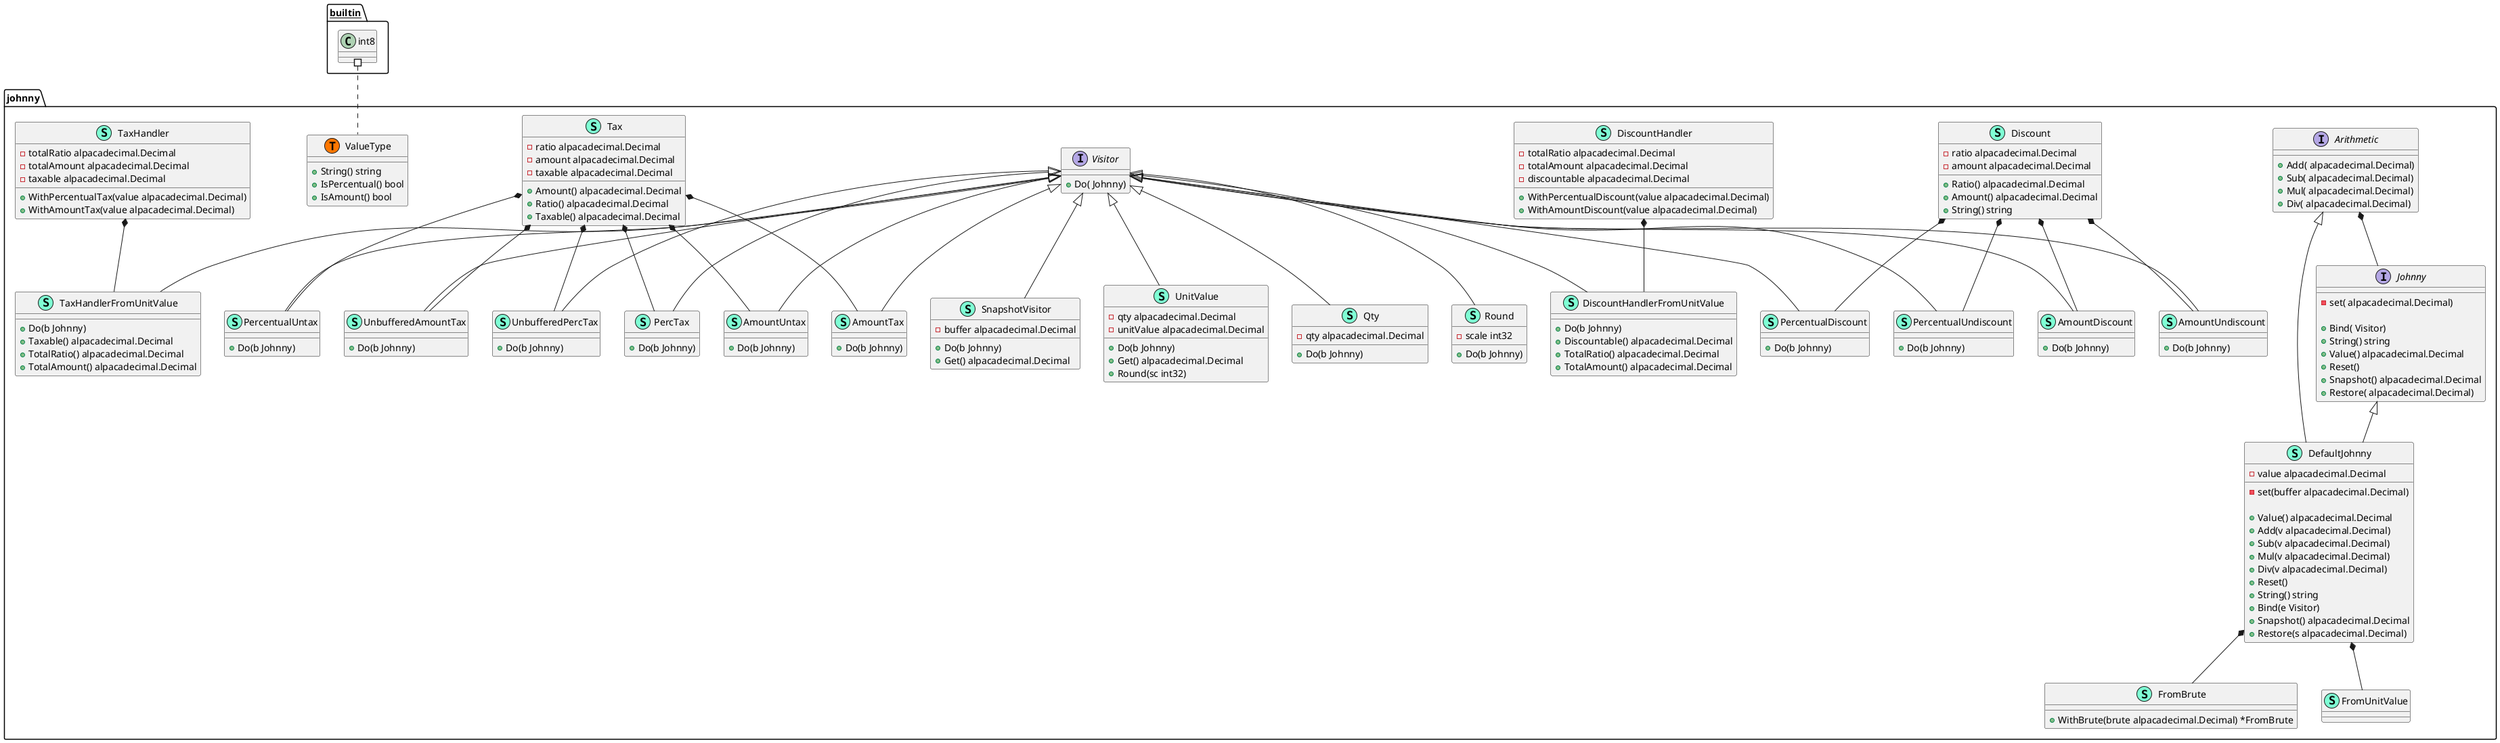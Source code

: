 @startuml
namespace johnny {
    class AmountDiscount << (S,Aquamarine) >> {
        + Do(b Johnny) 

    }
    class AmountTax << (S,Aquamarine) >> {
        + Do(b Johnny) 

    }
    class AmountUndiscount << (S,Aquamarine) >> {
        + Do(b Johnny) 

    }
    class AmountUntax << (S,Aquamarine) >> {
        + Do(b Johnny) 

    }
    interface Arithmetic  {
        + Add( alpacadecimal.Decimal) 
        + Sub( alpacadecimal.Decimal) 
        + Mul( alpacadecimal.Decimal) 
        + Div( alpacadecimal.Decimal) 

    }
    class DefaultJohnny << (S,Aquamarine) >> {
        - value alpacadecimal.Decimal

        - set(buffer alpacadecimal.Decimal) 

        + Value() alpacadecimal.Decimal
        + Add(v alpacadecimal.Decimal) 
        + Sub(v alpacadecimal.Decimal) 
        + Mul(v alpacadecimal.Decimal) 
        + Div(v alpacadecimal.Decimal) 
        + Reset() 
        + String() string
        + Bind(e Visitor) 
        + Snapshot() alpacadecimal.Decimal
        + Restore(s alpacadecimal.Decimal) 

    }
    class Discount << (S,Aquamarine) >> {
        - ratio alpacadecimal.Decimal
        - amount alpacadecimal.Decimal

        + Ratio() alpacadecimal.Decimal
        + Amount() alpacadecimal.Decimal
        + String() string

    }
    class DiscountHandler << (S,Aquamarine) >> {
        - totalRatio alpacadecimal.Decimal
        - totalAmount alpacadecimal.Decimal
        - discountable alpacadecimal.Decimal

        + WithPercentualDiscount(value alpacadecimal.Decimal) 
        + WithAmountDiscount(value alpacadecimal.Decimal) 

    }
    class DiscountHandlerFromUnitValue << (S,Aquamarine) >> {
        + Do(b Johnny) 
        + Discountable() alpacadecimal.Decimal
        + TotalRatio() alpacadecimal.Decimal
        + TotalAmount() alpacadecimal.Decimal

    }
    interface Johnny  {
        - set( alpacadecimal.Decimal) 

        + Bind( Visitor) 
        + String() string
        + Value() alpacadecimal.Decimal
        + Reset() 
        + Snapshot() alpacadecimal.Decimal
        + Restore( alpacadecimal.Decimal) 

    }
    class FromBrute << (S,Aquamarine) >> {
        + WithBrute(brute alpacadecimal.Decimal) *FromBrute

    }
    class FromUnitValue << (S,Aquamarine) >> {
    }
    class PercTax << (S,Aquamarine) >> {
        + Do(b Johnny) 

    }
    class PercentualDiscount << (S,Aquamarine) >> {
        + Do(b Johnny) 

    }
    class PercentualUndiscount << (S,Aquamarine) >> {
        + Do(b Johnny) 

    }
    class PercentualUntax << (S,Aquamarine) >> {
        + Do(b Johnny) 

    }
    class Qty << (S,Aquamarine) >> {
        - qty alpacadecimal.Decimal

        + Do(b Johnny) 

    }
    class Round << (S,Aquamarine) >> {
        - scale int32

        + Do(b Johnny) 

    }
    class SnapshotVisitor << (S,Aquamarine) >> {
        - buffer alpacadecimal.Decimal

        + Do(b Johnny) 
        + Get() alpacadecimal.Decimal

    }
    class Tax << (S,Aquamarine) >> {
        - ratio alpacadecimal.Decimal
        - amount alpacadecimal.Decimal
        - taxable alpacadecimal.Decimal

        + Amount() alpacadecimal.Decimal
        + Ratio() alpacadecimal.Decimal
        + Taxable() alpacadecimal.Decimal

    }
    class TaxHandler << (S,Aquamarine) >> {
        - totalRatio alpacadecimal.Decimal
        - totalAmount alpacadecimal.Decimal
        - taxable alpacadecimal.Decimal

        + WithPercentualTax(value alpacadecimal.Decimal) 
        + WithAmountTax(value alpacadecimal.Decimal) 

    }
    class TaxHandlerFromUnitValue << (S,Aquamarine) >> {
        + Do(b Johnny) 
        + Taxable() alpacadecimal.Decimal
        + TotalRatio() alpacadecimal.Decimal
        + TotalAmount() alpacadecimal.Decimal

    }
    class UnbufferedAmountTax << (S,Aquamarine) >> {
        + Do(b Johnny) 

    }
    class UnbufferedPercTax << (S,Aquamarine) >> {
        + Do(b Johnny) 

    }
    class UnitValue << (S,Aquamarine) >> {
        - qty alpacadecimal.Decimal
        - unitValue alpacadecimal.Decimal

        + Do(b Johnny) 
        + Get() alpacadecimal.Decimal
        + Round(sc int32) 

    }
    class ValueType << (S,Aquamarine) >> {
        + String() string
        + IsPercentual() bool
        + IsAmount() bool

    }
    interface Visitor  {
        + Do( Johnny) 

    }
    class johnny.ValueType << (T, #FF7700) >>  {
    }
}
"johnny.Discount" *-- "johnny.AmountDiscount"
"johnny.Tax" *-- "johnny.AmountTax"
"johnny.Discount" *-- "johnny.AmountUndiscount"
"johnny.Tax" *-- "johnny.AmountUntax"
"johnny.DiscountHandler" *-- "johnny.DiscountHandlerFromUnitValue"
"johnny.Arithmetic" *-- "johnny.Johnny"
"johnny.DefaultJohnny" *-- "johnny.FromBrute"
"johnny.DefaultJohnny" *-- "johnny.FromUnitValue"
"johnny.Tax" *-- "johnny.PercTax"
"johnny.Discount" *-- "johnny.PercentualDiscount"
"johnny.Discount" *-- "johnny.PercentualUndiscount"
"johnny.Tax" *-- "johnny.PercentualUntax"
"johnny.TaxHandler" *-- "johnny.TaxHandlerFromUnitValue"
"johnny.Tax" *-- "johnny.UnbufferedAmountTax"
"johnny.Tax" *-- "johnny.UnbufferedPercTax"

"johnny.Visitor" <|-- "johnny.AmountDiscount"
"johnny.Visitor" <|-- "johnny.AmountTax"
"johnny.Visitor" <|-- "johnny.AmountUndiscount"
"johnny.Visitor" <|-- "johnny.AmountUntax"
"johnny.Arithmetic" <|-- "johnny.DefaultJohnny"
"johnny.Johnny" <|-- "johnny.DefaultJohnny"
"johnny.Visitor" <|-- "johnny.DiscountHandlerFromUnitValue"
"johnny.Visitor" <|-- "johnny.PercTax"
"johnny.Visitor" <|-- "johnny.PercentualDiscount"
"johnny.Visitor" <|-- "johnny.PercentualUndiscount"
"johnny.Visitor" <|-- "johnny.PercentualUntax"
"johnny.Visitor" <|-- "johnny.Qty"
"johnny.Visitor" <|-- "johnny.Round"
"johnny.Visitor" <|-- "johnny.SnapshotVisitor"
"johnny.Visitor" <|-- "johnny.TaxHandlerFromUnitValue"
"johnny.Visitor" <|-- "johnny.UnbufferedAmountTax"
"johnny.Visitor" <|-- "johnny.UnbufferedPercTax"
"johnny.Visitor" <|-- "johnny.UnitValue"

"__builtin__.int8" #.. "johnny.ValueType"
@enduml

